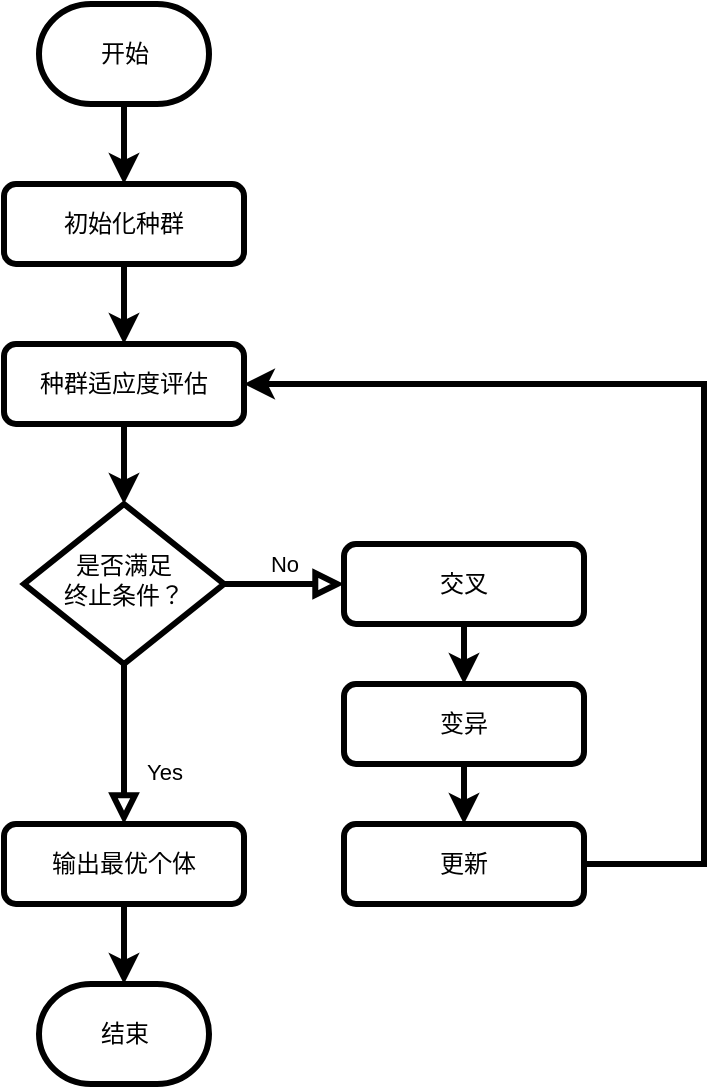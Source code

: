 <mxfile version="17.2.4" type="github">
  <diagram id="C5RBs43oDa-KdzZeNtuy" name="Page-1">
    <mxGraphModel dx="1422" dy="705" grid="1" gridSize="10" guides="1" tooltips="1" connect="1" arrows="1" fold="1" page="1" pageScale="1" pageWidth="827" pageHeight="1169" math="0" shadow="0">
      <root>
        <mxCell id="WIyWlLk6GJQsqaUBKTNV-0" />
        <mxCell id="WIyWlLk6GJQsqaUBKTNV-1" parent="WIyWlLk6GJQsqaUBKTNV-0" />
        <mxCell id="K1of_krQhMfFuNd_vBVL-3" value="" style="edgeStyle=orthogonalEdgeStyle;rounded=0;orthogonalLoop=1;jettySize=auto;html=1;strokeWidth=3;" edge="1" parent="WIyWlLk6GJQsqaUBKTNV-1" source="WIyWlLk6GJQsqaUBKTNV-3" target="K1of_krQhMfFuNd_vBVL-2">
          <mxGeometry relative="1" as="geometry" />
        </mxCell>
        <mxCell id="WIyWlLk6GJQsqaUBKTNV-3" value="初始化种群" style="rounded=1;whiteSpace=wrap;html=1;fontSize=12;glass=0;strokeWidth=3;shadow=0;" parent="WIyWlLk6GJQsqaUBKTNV-1" vertex="1">
          <mxGeometry x="260" y="140" width="120" height="40" as="geometry" />
        </mxCell>
        <mxCell id="WIyWlLk6GJQsqaUBKTNV-8" value="Yes" style="rounded=0;html=1;jettySize=auto;orthogonalLoop=1;fontSize=11;endArrow=block;endFill=0;endSize=8;strokeWidth=3;shadow=0;labelBackgroundColor=none;edgeStyle=orthogonalEdgeStyle;" parent="WIyWlLk6GJQsqaUBKTNV-1" source="WIyWlLk6GJQsqaUBKTNV-10" target="WIyWlLk6GJQsqaUBKTNV-11" edge="1">
          <mxGeometry x="0.333" y="20" relative="1" as="geometry">
            <mxPoint as="offset" />
          </mxGeometry>
        </mxCell>
        <mxCell id="WIyWlLk6GJQsqaUBKTNV-9" value="No" style="edgeStyle=orthogonalEdgeStyle;rounded=0;html=1;jettySize=auto;orthogonalLoop=1;fontSize=11;endArrow=block;endFill=0;endSize=8;strokeWidth=3;shadow=0;labelBackgroundColor=none;" parent="WIyWlLk6GJQsqaUBKTNV-1" source="WIyWlLk6GJQsqaUBKTNV-10" target="WIyWlLk6GJQsqaUBKTNV-12" edge="1">
          <mxGeometry y="10" relative="1" as="geometry">
            <mxPoint as="offset" />
          </mxGeometry>
        </mxCell>
        <mxCell id="WIyWlLk6GJQsqaUBKTNV-10" value="是否满足&lt;br&gt;终止条件？" style="rhombus;whiteSpace=wrap;html=1;shadow=0;fontFamily=Helvetica;fontSize=12;align=center;strokeWidth=3;spacing=6;spacingTop=-4;" parent="WIyWlLk6GJQsqaUBKTNV-1" vertex="1">
          <mxGeometry x="270" y="300" width="100" height="80" as="geometry" />
        </mxCell>
        <mxCell id="K1of_krQhMfFuNd_vBVL-15" value="" style="edgeStyle=orthogonalEdgeStyle;rounded=0;orthogonalLoop=1;jettySize=auto;html=1;strokeWidth=3;" edge="1" parent="WIyWlLk6GJQsqaUBKTNV-1" source="WIyWlLk6GJQsqaUBKTNV-11" target="K1of_krQhMfFuNd_vBVL-14">
          <mxGeometry relative="1" as="geometry" />
        </mxCell>
        <mxCell id="WIyWlLk6GJQsqaUBKTNV-11" value="输出最优个体" style="rounded=1;whiteSpace=wrap;html=1;fontSize=12;glass=0;strokeWidth=3;shadow=0;" parent="WIyWlLk6GJQsqaUBKTNV-1" vertex="1">
          <mxGeometry x="260" y="460" width="120" height="40" as="geometry" />
        </mxCell>
        <mxCell id="K1of_krQhMfFuNd_vBVL-7" value="" style="edgeStyle=orthogonalEdgeStyle;rounded=0;orthogonalLoop=1;jettySize=auto;html=1;strokeWidth=3;" edge="1" parent="WIyWlLk6GJQsqaUBKTNV-1" source="WIyWlLk6GJQsqaUBKTNV-12" target="K1of_krQhMfFuNd_vBVL-6">
          <mxGeometry relative="1" as="geometry" />
        </mxCell>
        <mxCell id="WIyWlLk6GJQsqaUBKTNV-12" value="交叉" style="rounded=1;whiteSpace=wrap;html=1;fontSize=12;glass=0;strokeWidth=3;shadow=0;" parent="WIyWlLk6GJQsqaUBKTNV-1" vertex="1">
          <mxGeometry x="430" y="320" width="120" height="40" as="geometry" />
        </mxCell>
        <mxCell id="K1of_krQhMfFuNd_vBVL-5" value="" style="edgeStyle=orthogonalEdgeStyle;rounded=0;orthogonalLoop=1;jettySize=auto;html=1;strokeWidth=3;" edge="1" parent="WIyWlLk6GJQsqaUBKTNV-1" source="K1of_krQhMfFuNd_vBVL-2" target="WIyWlLk6GJQsqaUBKTNV-10">
          <mxGeometry relative="1" as="geometry" />
        </mxCell>
        <mxCell id="K1of_krQhMfFuNd_vBVL-2" value="种群适应度评估" style="rounded=1;whiteSpace=wrap;html=1;fontSize=12;glass=0;strokeWidth=3;shadow=0;" vertex="1" parent="WIyWlLk6GJQsqaUBKTNV-1">
          <mxGeometry x="260" y="220" width="120" height="40" as="geometry" />
        </mxCell>
        <mxCell id="K1of_krQhMfFuNd_vBVL-9" value="" style="edgeStyle=orthogonalEdgeStyle;rounded=0;orthogonalLoop=1;jettySize=auto;html=1;strokeWidth=3;" edge="1" parent="WIyWlLk6GJQsqaUBKTNV-1" source="K1of_krQhMfFuNd_vBVL-6" target="K1of_krQhMfFuNd_vBVL-8">
          <mxGeometry relative="1" as="geometry" />
        </mxCell>
        <mxCell id="K1of_krQhMfFuNd_vBVL-6" value="变异" style="rounded=1;whiteSpace=wrap;html=1;fontSize=12;glass=0;strokeWidth=3;shadow=0;" vertex="1" parent="WIyWlLk6GJQsqaUBKTNV-1">
          <mxGeometry x="430" y="390" width="120" height="40" as="geometry" />
        </mxCell>
        <mxCell id="K1of_krQhMfFuNd_vBVL-17" value="" style="edgeStyle=orthogonalEdgeStyle;rounded=0;orthogonalLoop=1;jettySize=auto;html=1;entryX=1;entryY=0.5;entryDx=0;entryDy=0;exitX=1;exitY=0.5;exitDx=0;exitDy=0;strokeWidth=3;" edge="1" parent="WIyWlLk6GJQsqaUBKTNV-1" source="K1of_krQhMfFuNd_vBVL-8" target="K1of_krQhMfFuNd_vBVL-2">
          <mxGeometry relative="1" as="geometry">
            <mxPoint x="660" y="190" as="targetPoint" />
            <Array as="points">
              <mxPoint x="610" y="480" />
              <mxPoint x="610" y="240" />
            </Array>
          </mxGeometry>
        </mxCell>
        <mxCell id="K1of_krQhMfFuNd_vBVL-8" value="更新" style="rounded=1;whiteSpace=wrap;html=1;fontSize=12;glass=0;strokeWidth=3;shadow=0;" vertex="1" parent="WIyWlLk6GJQsqaUBKTNV-1">
          <mxGeometry x="430" y="460" width="120" height="40" as="geometry" />
        </mxCell>
        <mxCell id="K1of_krQhMfFuNd_vBVL-13" value="" style="edgeStyle=orthogonalEdgeStyle;rounded=0;orthogonalLoop=1;jettySize=auto;html=1;strokeWidth=3;" edge="1" parent="WIyWlLk6GJQsqaUBKTNV-1" source="K1of_krQhMfFuNd_vBVL-10" target="WIyWlLk6GJQsqaUBKTNV-3">
          <mxGeometry relative="1" as="geometry" />
        </mxCell>
        <mxCell id="K1of_krQhMfFuNd_vBVL-10" value="开始" style="strokeWidth=3;html=1;shape=mxgraph.flowchart.terminator;whiteSpace=wrap;" vertex="1" parent="WIyWlLk6GJQsqaUBKTNV-1">
          <mxGeometry x="277.5" y="50" width="85" height="50" as="geometry" />
        </mxCell>
        <mxCell id="K1of_krQhMfFuNd_vBVL-14" value="结束" style="strokeWidth=3;html=1;shape=mxgraph.flowchart.terminator;whiteSpace=wrap;" vertex="1" parent="WIyWlLk6GJQsqaUBKTNV-1">
          <mxGeometry x="277.5" y="540" width="85" height="50" as="geometry" />
        </mxCell>
      </root>
    </mxGraphModel>
  </diagram>
</mxfile>
